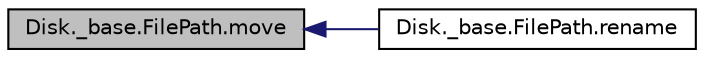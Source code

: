 digraph "Disk._base.FilePath.move"
{
 // INTERACTIVE_SVG=YES
  bgcolor="transparent";
  edge [fontname="Helvetica",fontsize="10",labelfontname="Helvetica",labelfontsize="10"];
  node [fontname="Helvetica",fontsize="10",shape=record];
  rankdir="LR";
  Node1 [label="Disk._base.FilePath.move",height=0.2,width=0.4,color="black", fillcolor="grey75", style="filled" fontcolor="black"];
  Node1 -> Node2 [dir="back",color="midnightblue",fontsize="10",style="solid",fontname="Helvetica"];
  Node2 [label="Disk._base.FilePath.rename",height=0.2,width=0.4,color="black",URL="$class_disk_1_1__base_1_1_file_path.html#a7c07ffcead384a72811163340e7abe09"];
}
